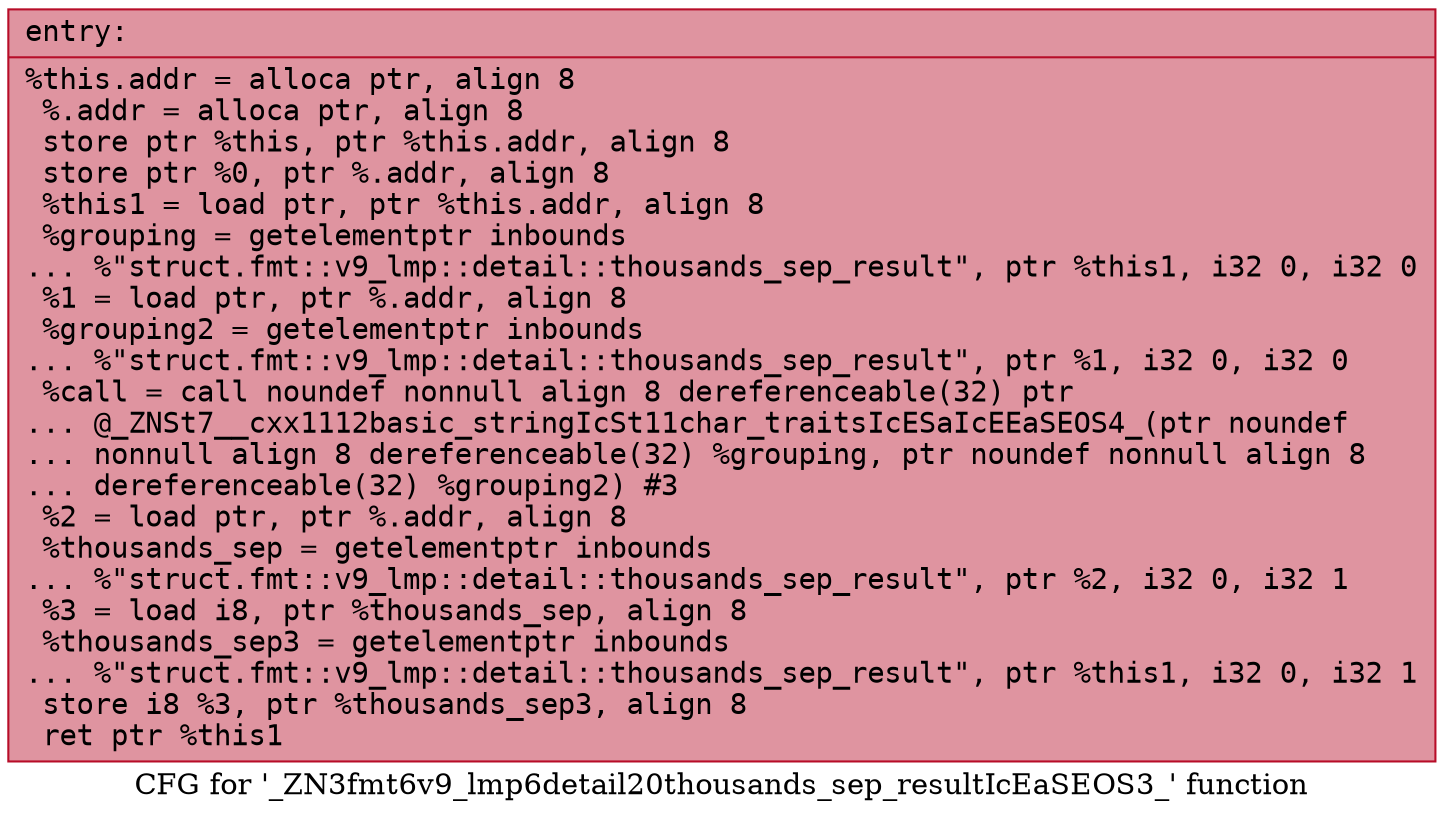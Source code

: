 digraph "CFG for '_ZN3fmt6v9_lmp6detail20thousands_sep_resultIcEaSEOS3_' function" {
	label="CFG for '_ZN3fmt6v9_lmp6detail20thousands_sep_resultIcEaSEOS3_' function";

	Node0x556bfece6950 [shape=record,color="#b70d28ff", style=filled, fillcolor="#b70d2870" fontname="Courier",label="{entry:\l|  %this.addr = alloca ptr, align 8\l  %.addr = alloca ptr, align 8\l  store ptr %this, ptr %this.addr, align 8\l  store ptr %0, ptr %.addr, align 8\l  %this1 = load ptr, ptr %this.addr, align 8\l  %grouping = getelementptr inbounds\l... %\"struct.fmt::v9_lmp::detail::thousands_sep_result\", ptr %this1, i32 0, i32 0\l  %1 = load ptr, ptr %.addr, align 8\l  %grouping2 = getelementptr inbounds\l... %\"struct.fmt::v9_lmp::detail::thousands_sep_result\", ptr %1, i32 0, i32 0\l  %call = call noundef nonnull align 8 dereferenceable(32) ptr\l... @_ZNSt7__cxx1112basic_stringIcSt11char_traitsIcESaIcEEaSEOS4_(ptr noundef\l... nonnull align 8 dereferenceable(32) %grouping, ptr noundef nonnull align 8\l... dereferenceable(32) %grouping2) #3\l  %2 = load ptr, ptr %.addr, align 8\l  %thousands_sep = getelementptr inbounds\l... %\"struct.fmt::v9_lmp::detail::thousands_sep_result\", ptr %2, i32 0, i32 1\l  %3 = load i8, ptr %thousands_sep, align 8\l  %thousands_sep3 = getelementptr inbounds\l... %\"struct.fmt::v9_lmp::detail::thousands_sep_result\", ptr %this1, i32 0, i32 1\l  store i8 %3, ptr %thousands_sep3, align 8\l  ret ptr %this1\l}"];
}
